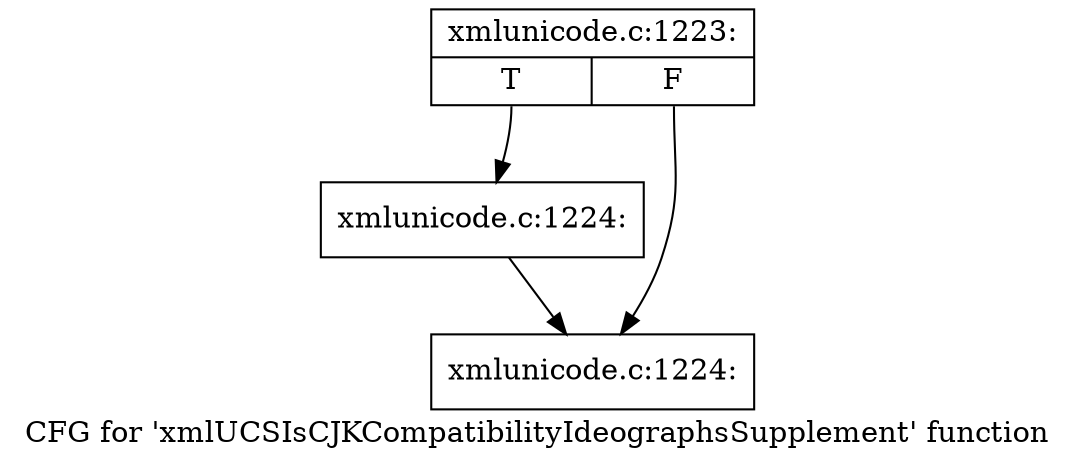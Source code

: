 digraph "CFG for 'xmlUCSIsCJKCompatibilityIdeographsSupplement' function" {
	label="CFG for 'xmlUCSIsCJKCompatibilityIdeographsSupplement' function";

	Node0x4e1d910 [shape=record,label="{xmlunicode.c:1223:|{<s0>T|<s1>F}}"];
	Node0x4e1d910:s0 -> Node0x4e1db50;
	Node0x4e1d910:s1 -> Node0x4e1af20;
	Node0x4e1db50 [shape=record,label="{xmlunicode.c:1224:}"];
	Node0x4e1db50 -> Node0x4e1af20;
	Node0x4e1af20 [shape=record,label="{xmlunicode.c:1224:}"];
}
